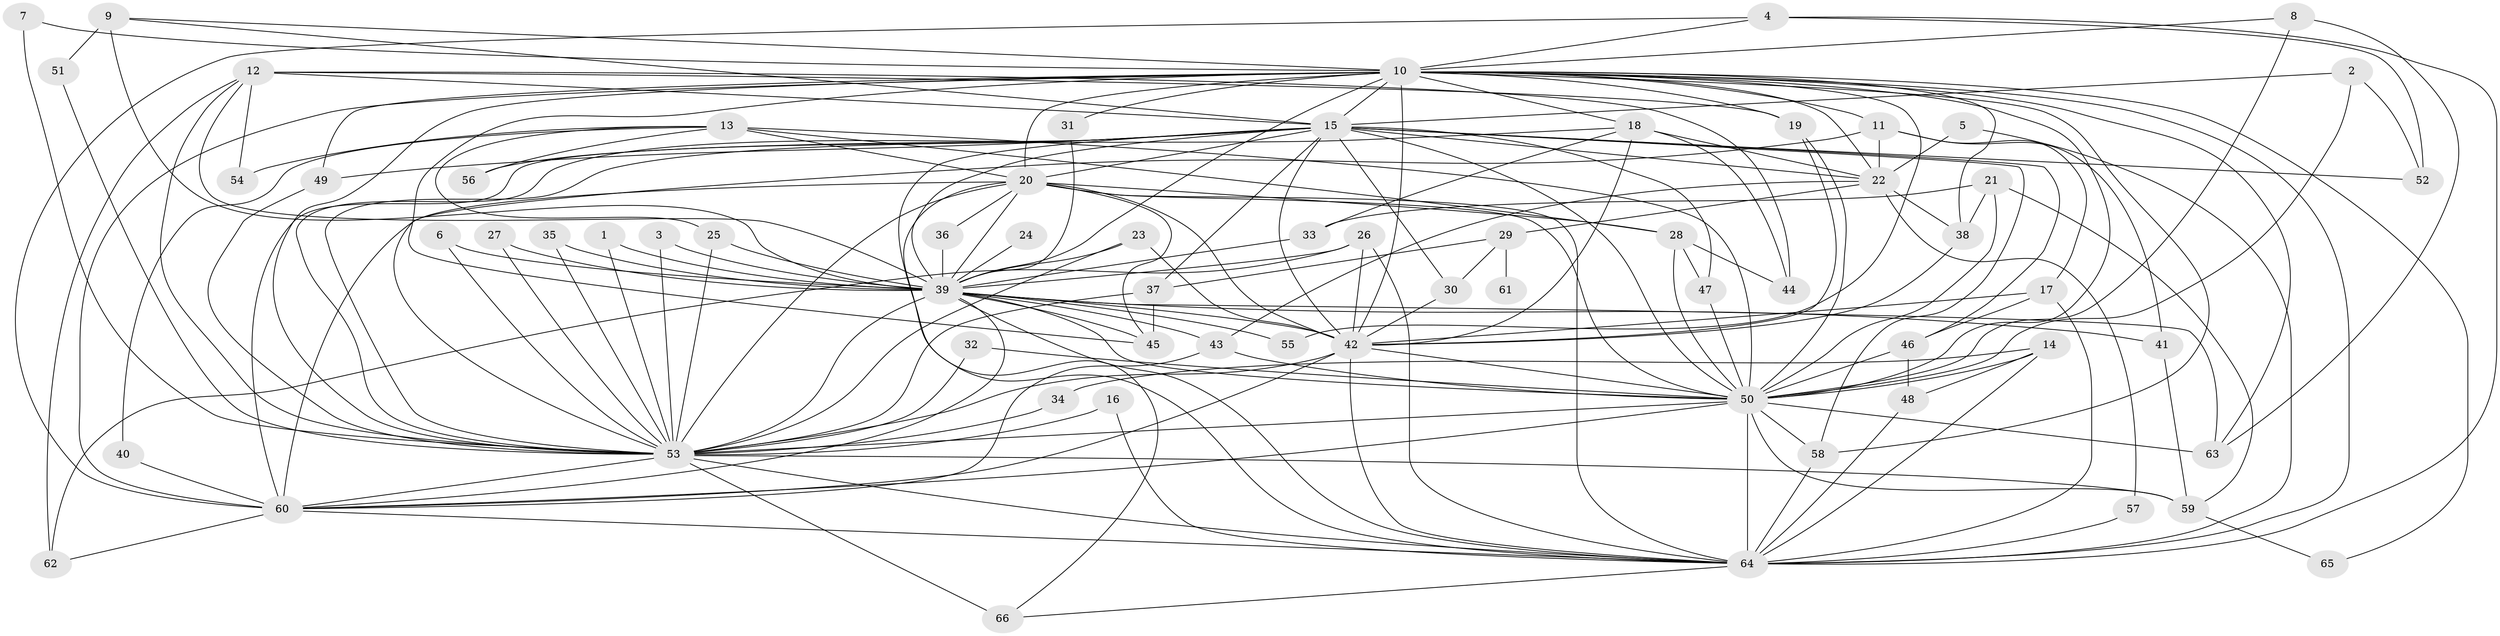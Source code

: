 // original degree distribution, {19: 0.007575757575757576, 33: 0.007575757575757576, 21: 0.007575757575757576, 34: 0.007575757575757576, 22: 0.007575757575757576, 20: 0.007575757575757576, 26: 0.007575757575757576, 15: 0.007575757575757576, 24: 0.007575757575757576, 28: 0.007575757575757576, 4: 0.12121212121212122, 2: 0.5606060606060606, 3: 0.18181818181818182, 9: 0.007575757575757576, 5: 0.030303030303030304, 6: 0.007575757575757576, 10: 0.007575757575757576, 7: 0.007575757575757576}
// Generated by graph-tools (version 1.1) at 2025/01/03/09/25 03:01:15]
// undirected, 66 vertices, 182 edges
graph export_dot {
graph [start="1"]
  node [color=gray90,style=filled];
  1;
  2;
  3;
  4;
  5;
  6;
  7;
  8;
  9;
  10;
  11;
  12;
  13;
  14;
  15;
  16;
  17;
  18;
  19;
  20;
  21;
  22;
  23;
  24;
  25;
  26;
  27;
  28;
  29;
  30;
  31;
  32;
  33;
  34;
  35;
  36;
  37;
  38;
  39;
  40;
  41;
  42;
  43;
  44;
  45;
  46;
  47;
  48;
  49;
  50;
  51;
  52;
  53;
  54;
  55;
  56;
  57;
  58;
  59;
  60;
  61;
  62;
  63;
  64;
  65;
  66;
  1 -- 39 [weight=1.0];
  1 -- 53 [weight=1.0];
  2 -- 15 [weight=1.0];
  2 -- 50 [weight=1.0];
  2 -- 52 [weight=1.0];
  3 -- 39 [weight=1.0];
  3 -- 53 [weight=1.0];
  4 -- 10 [weight=1.0];
  4 -- 52 [weight=1.0];
  4 -- 60 [weight=1.0];
  4 -- 64 [weight=1.0];
  5 -- 22 [weight=1.0];
  5 -- 64 [weight=1.0];
  6 -- 39 [weight=1.0];
  6 -- 53 [weight=1.0];
  7 -- 10 [weight=1.0];
  7 -- 53 [weight=1.0];
  8 -- 10 [weight=1.0];
  8 -- 50 [weight=1.0];
  8 -- 63 [weight=1.0];
  9 -- 10 [weight=1.0];
  9 -- 15 [weight=1.0];
  9 -- 39 [weight=2.0];
  9 -- 51 [weight=1.0];
  10 -- 11 [weight=2.0];
  10 -- 15 [weight=2.0];
  10 -- 18 [weight=1.0];
  10 -- 19 [weight=1.0];
  10 -- 20 [weight=4.0];
  10 -- 22 [weight=2.0];
  10 -- 31 [weight=1.0];
  10 -- 38 [weight=1.0];
  10 -- 39 [weight=2.0];
  10 -- 42 [weight=2.0];
  10 -- 45 [weight=1.0];
  10 -- 49 [weight=1.0];
  10 -- 50 [weight=3.0];
  10 -- 53 [weight=4.0];
  10 -- 55 [weight=1.0];
  10 -- 58 [weight=1.0];
  10 -- 60 [weight=3.0];
  10 -- 63 [weight=1.0];
  10 -- 64 [weight=2.0];
  10 -- 65 [weight=1.0];
  11 -- 17 [weight=1.0];
  11 -- 22 [weight=1.0];
  11 -- 41 [weight=1.0];
  11 -- 53 [weight=1.0];
  12 -- 15 [weight=1.0];
  12 -- 19 [weight=1.0];
  12 -- 39 [weight=1.0];
  12 -- 44 [weight=1.0];
  12 -- 53 [weight=1.0];
  12 -- 54 [weight=1.0];
  12 -- 62 [weight=1.0];
  13 -- 20 [weight=1.0];
  13 -- 25 [weight=1.0];
  13 -- 28 [weight=1.0];
  13 -- 40 [weight=1.0];
  13 -- 50 [weight=2.0];
  13 -- 54 [weight=1.0];
  13 -- 56 [weight=1.0];
  14 -- 34 [weight=2.0];
  14 -- 48 [weight=1.0];
  14 -- 50 [weight=2.0];
  14 -- 64 [weight=1.0];
  15 -- 20 [weight=1.0];
  15 -- 22 [weight=1.0];
  15 -- 30 [weight=2.0];
  15 -- 37 [weight=1.0];
  15 -- 39 [weight=1.0];
  15 -- 42 [weight=1.0];
  15 -- 46 [weight=1.0];
  15 -- 47 [weight=1.0];
  15 -- 49 [weight=1.0];
  15 -- 50 [weight=1.0];
  15 -- 52 [weight=1.0];
  15 -- 53 [weight=1.0];
  15 -- 56 [weight=1.0];
  15 -- 58 [weight=1.0];
  15 -- 60 [weight=1.0];
  15 -- 64 [weight=1.0];
  16 -- 53 [weight=1.0];
  16 -- 64 [weight=1.0];
  17 -- 42 [weight=1.0];
  17 -- 46 [weight=1.0];
  17 -- 64 [weight=1.0];
  18 -- 22 [weight=1.0];
  18 -- 33 [weight=1.0];
  18 -- 42 [weight=2.0];
  18 -- 44 [weight=1.0];
  18 -- 53 [weight=1.0];
  19 -- 42 [weight=1.0];
  19 -- 50 [weight=1.0];
  20 -- 28 [weight=1.0];
  20 -- 36 [weight=1.0];
  20 -- 39 [weight=1.0];
  20 -- 42 [weight=2.0];
  20 -- 45 [weight=1.0];
  20 -- 50 [weight=1.0];
  20 -- 53 [weight=1.0];
  20 -- 60 [weight=1.0];
  20 -- 64 [weight=2.0];
  20 -- 66 [weight=1.0];
  21 -- 33 [weight=1.0];
  21 -- 38 [weight=1.0];
  21 -- 50 [weight=1.0];
  21 -- 59 [weight=1.0];
  22 -- 29 [weight=1.0];
  22 -- 38 [weight=1.0];
  22 -- 43 [weight=1.0];
  22 -- 57 [weight=1.0];
  23 -- 39 [weight=1.0];
  23 -- 42 [weight=1.0];
  23 -- 53 [weight=2.0];
  24 -- 39 [weight=1.0];
  25 -- 39 [weight=1.0];
  25 -- 53 [weight=1.0];
  26 -- 39 [weight=1.0];
  26 -- 42 [weight=1.0];
  26 -- 62 [weight=1.0];
  26 -- 64 [weight=1.0];
  27 -- 39 [weight=1.0];
  27 -- 53 [weight=1.0];
  28 -- 44 [weight=1.0];
  28 -- 47 [weight=1.0];
  28 -- 50 [weight=1.0];
  29 -- 30 [weight=1.0];
  29 -- 37 [weight=1.0];
  29 -- 61 [weight=1.0];
  30 -- 42 [weight=1.0];
  31 -- 39 [weight=1.0];
  32 -- 50 [weight=1.0];
  32 -- 53 [weight=1.0];
  33 -- 39 [weight=1.0];
  34 -- 53 [weight=1.0];
  35 -- 39 [weight=2.0];
  35 -- 53 [weight=1.0];
  36 -- 39 [weight=1.0];
  37 -- 45 [weight=1.0];
  37 -- 53 [weight=1.0];
  38 -- 42 [weight=1.0];
  39 -- 41 [weight=1.0];
  39 -- 42 [weight=2.0];
  39 -- 43 [weight=1.0];
  39 -- 45 [weight=1.0];
  39 -- 50 [weight=1.0];
  39 -- 53 [weight=2.0];
  39 -- 55 [weight=1.0];
  39 -- 60 [weight=1.0];
  39 -- 63 [weight=1.0];
  39 -- 64 [weight=1.0];
  40 -- 60 [weight=1.0];
  41 -- 59 [weight=1.0];
  42 -- 50 [weight=1.0];
  42 -- 53 [weight=2.0];
  42 -- 60 [weight=1.0];
  42 -- 64 [weight=1.0];
  43 -- 50 [weight=1.0];
  43 -- 60 [weight=1.0];
  46 -- 48 [weight=1.0];
  46 -- 50 [weight=1.0];
  47 -- 50 [weight=1.0];
  48 -- 64 [weight=1.0];
  49 -- 53 [weight=1.0];
  50 -- 53 [weight=1.0];
  50 -- 58 [weight=1.0];
  50 -- 59 [weight=1.0];
  50 -- 60 [weight=1.0];
  50 -- 63 [weight=1.0];
  50 -- 64 [weight=3.0];
  51 -- 53 [weight=1.0];
  53 -- 59 [weight=1.0];
  53 -- 60 [weight=1.0];
  53 -- 64 [weight=1.0];
  53 -- 66 [weight=2.0];
  57 -- 64 [weight=1.0];
  58 -- 64 [weight=2.0];
  59 -- 65 [weight=1.0];
  60 -- 62 [weight=1.0];
  60 -- 64 [weight=2.0];
  64 -- 66 [weight=1.0];
}
